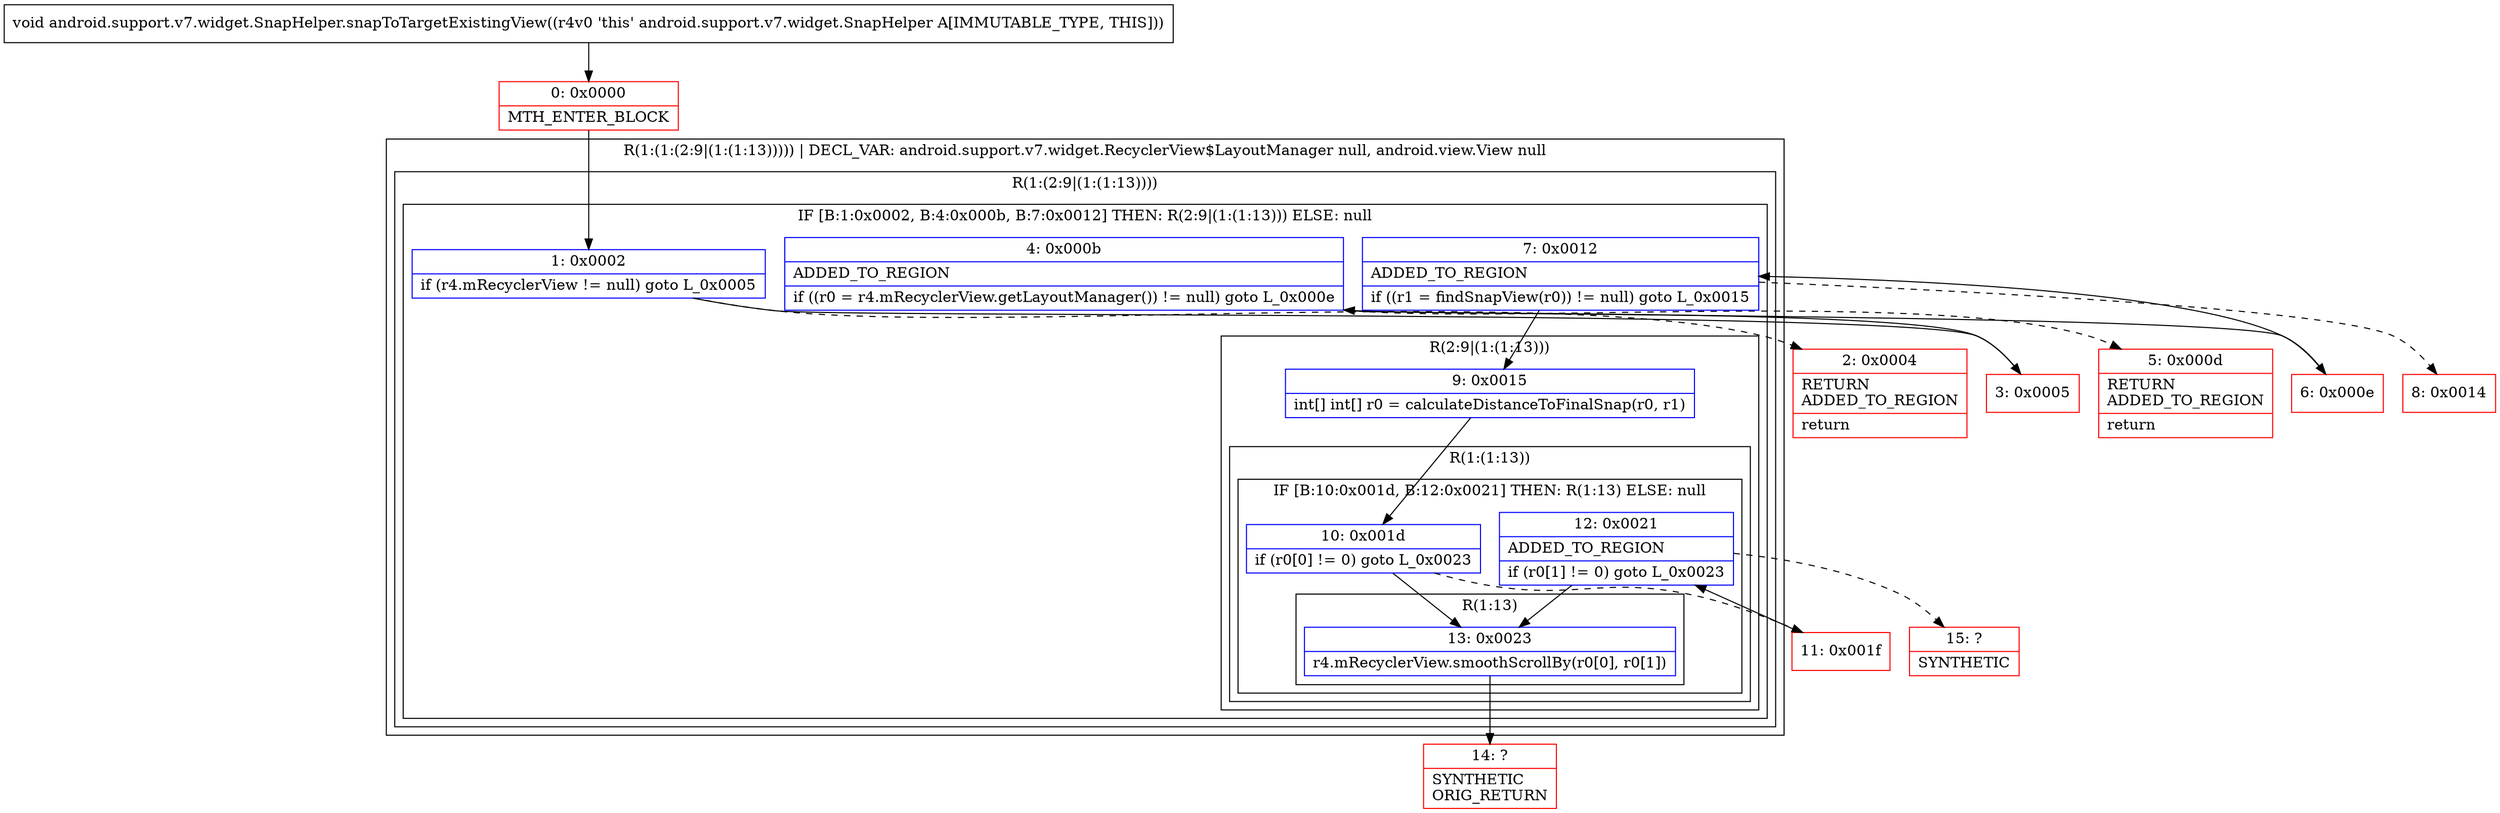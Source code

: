 digraph "CFG forandroid.support.v7.widget.SnapHelper.snapToTargetExistingView()V" {
subgraph cluster_Region_492514352 {
label = "R(1:(1:(2:9|(1:(1:13))))) | DECL_VAR: android.support.v7.widget.RecyclerView$LayoutManager null, android.view.View null\l";
node [shape=record,color=blue];
subgraph cluster_Region_1168391168 {
label = "R(1:(2:9|(1:(1:13))))";
node [shape=record,color=blue];
subgraph cluster_IfRegion_1549555386 {
label = "IF [B:1:0x0002, B:4:0x000b, B:7:0x0012] THEN: R(2:9|(1:(1:13))) ELSE: null";
node [shape=record,color=blue];
Node_1 [shape=record,label="{1\:\ 0x0002|if (r4.mRecyclerView != null) goto L_0x0005\l}"];
Node_4 [shape=record,label="{4\:\ 0x000b|ADDED_TO_REGION\l|if ((r0 = r4.mRecyclerView.getLayoutManager()) != null) goto L_0x000e\l}"];
Node_7 [shape=record,label="{7\:\ 0x0012|ADDED_TO_REGION\l|if ((r1 = findSnapView(r0)) != null) goto L_0x0015\l}"];
subgraph cluster_Region_1518933269 {
label = "R(2:9|(1:(1:13)))";
node [shape=record,color=blue];
Node_9 [shape=record,label="{9\:\ 0x0015|int[] int[] r0 = calculateDistanceToFinalSnap(r0, r1)\l}"];
subgraph cluster_Region_116050679 {
label = "R(1:(1:13))";
node [shape=record,color=blue];
subgraph cluster_IfRegion_1601497486 {
label = "IF [B:10:0x001d, B:12:0x0021] THEN: R(1:13) ELSE: null";
node [shape=record,color=blue];
Node_10 [shape=record,label="{10\:\ 0x001d|if (r0[0] != 0) goto L_0x0023\l}"];
Node_12 [shape=record,label="{12\:\ 0x0021|ADDED_TO_REGION\l|if (r0[1] != 0) goto L_0x0023\l}"];
subgraph cluster_Region_1488977895 {
label = "R(1:13)";
node [shape=record,color=blue];
Node_13 [shape=record,label="{13\:\ 0x0023|r4.mRecyclerView.smoothScrollBy(r0[0], r0[1])\l}"];
}
}
}
}
}
}
}
Node_0 [shape=record,color=red,label="{0\:\ 0x0000|MTH_ENTER_BLOCK\l}"];
Node_2 [shape=record,color=red,label="{2\:\ 0x0004|RETURN\lADDED_TO_REGION\l|return\l}"];
Node_3 [shape=record,color=red,label="{3\:\ 0x0005}"];
Node_5 [shape=record,color=red,label="{5\:\ 0x000d|RETURN\lADDED_TO_REGION\l|return\l}"];
Node_6 [shape=record,color=red,label="{6\:\ 0x000e}"];
Node_8 [shape=record,color=red,label="{8\:\ 0x0014}"];
Node_11 [shape=record,color=red,label="{11\:\ 0x001f}"];
Node_14 [shape=record,color=red,label="{14\:\ ?|SYNTHETIC\lORIG_RETURN\l}"];
Node_15 [shape=record,color=red,label="{15\:\ ?|SYNTHETIC\l}"];
MethodNode[shape=record,label="{void android.support.v7.widget.SnapHelper.snapToTargetExistingView((r4v0 'this' android.support.v7.widget.SnapHelper A[IMMUTABLE_TYPE, THIS])) }"];
MethodNode -> Node_0;
Node_1 -> Node_2[style=dashed];
Node_1 -> Node_3;
Node_4 -> Node_5[style=dashed];
Node_4 -> Node_6;
Node_7 -> Node_8[style=dashed];
Node_7 -> Node_9;
Node_9 -> Node_10;
Node_10 -> Node_11[style=dashed];
Node_10 -> Node_13;
Node_12 -> Node_13;
Node_12 -> Node_15[style=dashed];
Node_13 -> Node_14;
Node_0 -> Node_1;
Node_3 -> Node_4;
Node_6 -> Node_7;
Node_11 -> Node_12;
}

